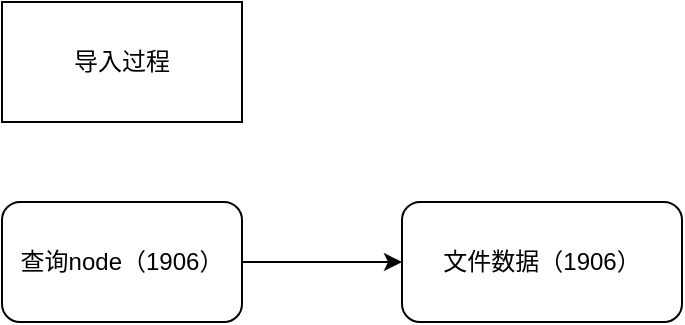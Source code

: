 <mxfile version="20.8.0" type="github">
  <diagram id="M9i9wwSmRlSEatbyu5ge" name="Page-1">
    <mxGraphModel dx="1434" dy="756" grid="1" gridSize="10" guides="1" tooltips="1" connect="1" arrows="1" fold="1" page="1" pageScale="1" pageWidth="850" pageHeight="1100" math="0" shadow="0">
      <root>
        <mxCell id="0" />
        <mxCell id="1" parent="0" />
        <mxCell id="ubJQ3kdG4rIF2yVWHW1Y-1" value="导入过程" style="rounded=0;whiteSpace=wrap;html=1;" vertex="1" parent="1">
          <mxGeometry x="10" y="10" width="120" height="60" as="geometry" />
        </mxCell>
        <mxCell id="ubJQ3kdG4rIF2yVWHW1Y-5" value="" style="edgeStyle=orthogonalEdgeStyle;rounded=0;orthogonalLoop=1;jettySize=auto;html=1;" edge="1" parent="1" source="ubJQ3kdG4rIF2yVWHW1Y-2" target="ubJQ3kdG4rIF2yVWHW1Y-4">
          <mxGeometry relative="1" as="geometry" />
        </mxCell>
        <mxCell id="ubJQ3kdG4rIF2yVWHW1Y-2" value="查询node（1906）" style="rounded=1;whiteSpace=wrap;html=1;" vertex="1" parent="1">
          <mxGeometry x="10" y="110" width="120" height="60" as="geometry" />
        </mxCell>
        <mxCell id="ubJQ3kdG4rIF2yVWHW1Y-4" value="文件数据（1906）" style="whiteSpace=wrap;html=1;rounded=1;" vertex="1" parent="1">
          <mxGeometry x="210" y="110" width="140" height="60" as="geometry" />
        </mxCell>
      </root>
    </mxGraphModel>
  </diagram>
</mxfile>
